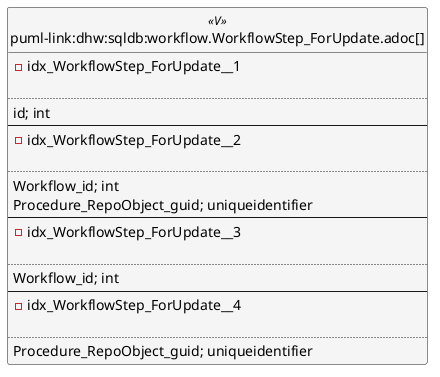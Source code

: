 @startuml
left to right direction
'top to bottom direction
hide circle
'avoide "." issues:
set namespaceSeparator none


skinparam class {
  BackgroundColor White
  BackgroundColor<<FN>> Yellow
  BackgroundColor<<FS>> Yellow
  BackgroundColor<<FT>> LightGray
  BackgroundColor<<IF>> Yellow
  BackgroundColor<<IS>> Yellow
  BackgroundColor<<P>> Aqua
  BackgroundColor<<PC>> Aqua
  BackgroundColor<<SN>> Yellow
  BackgroundColor<<SO>> SlateBlue
  BackgroundColor<<TF>> LightGray
  BackgroundColor<<TR>> Tomato
  BackgroundColor<<U>> White
  BackgroundColor<<V>> WhiteSmoke
  BackgroundColor<<X>> Aqua
  BackgroundColor<<external>> AliceBlue
}


entity "puml-link:dhw:sqldb:workflow.WorkflowStep_ForUpdate.adoc[]" as workflow.WorkflowStep_ForUpdate << V >> {
- idx_WorkflowStep_ForUpdate__1

..
id; int
--
- idx_WorkflowStep_ForUpdate__2

..
Workflow_id; int
Procedure_RepoObject_guid; uniqueidentifier
--
- idx_WorkflowStep_ForUpdate__3

..
Workflow_id; int
--
- idx_WorkflowStep_ForUpdate__4

..
Procedure_RepoObject_guid; uniqueidentifier
}


@enduml

